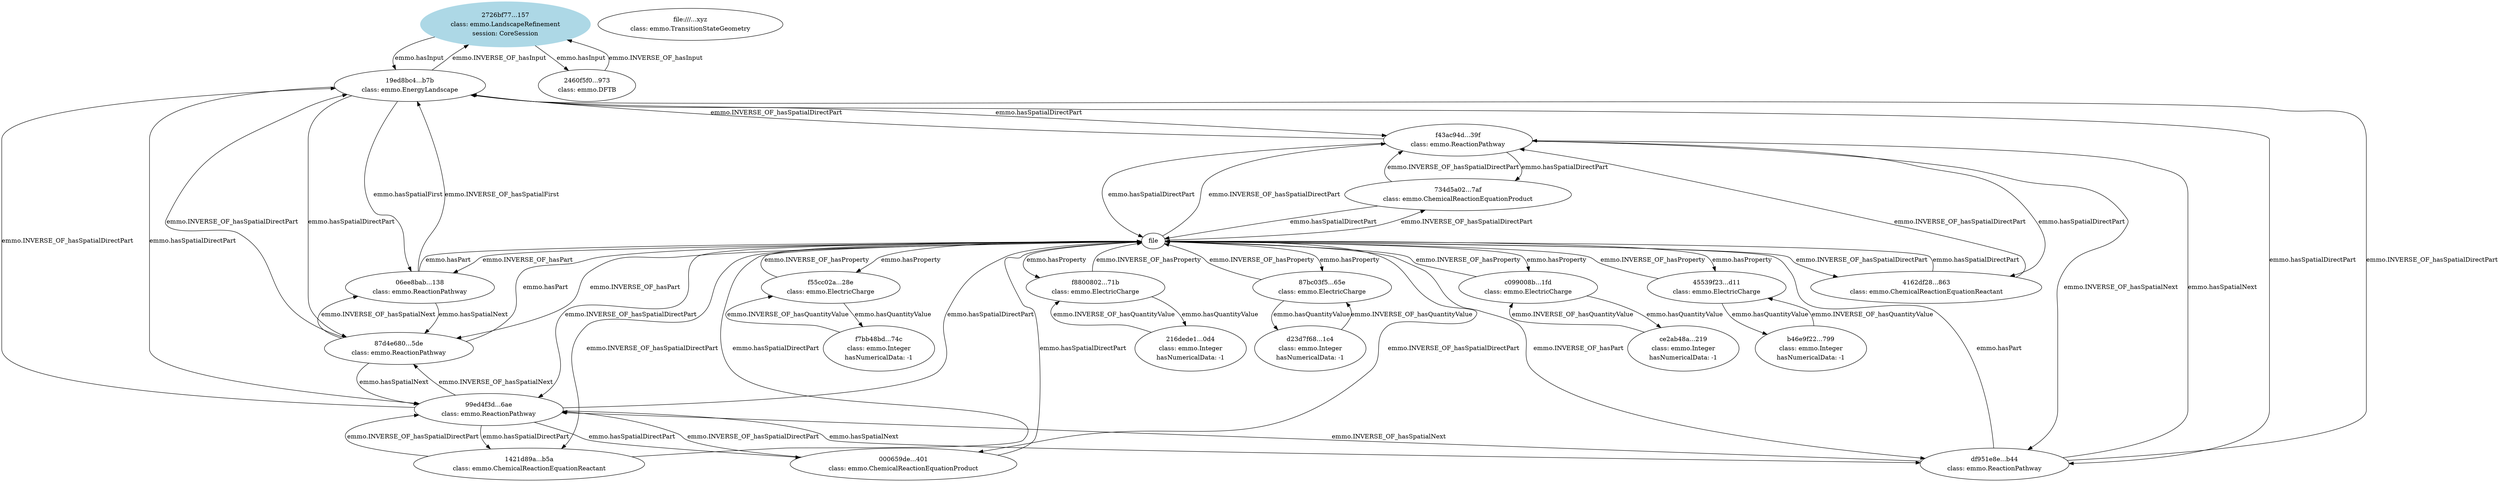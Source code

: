 digraph "2726bf77-b984-4266-a030-e5ceda975157" {
	"2726bf77...157" [label=<<TABLE BORDER='0' CELLBORDER='0'><TR><TD>2726bf77...157</TD></TR><TR ALIGN='left'><TD>class: emmo.LandscapeRefinement</TD></TR><TR ALIGN='left'><TD>session: CoreSession</TD></TR></TABLE>> color=lightblue style=filled]
	"2726bf77...157" -> "19ed8bc4...b7b" [label="emmo.hasInput"]
	"19ed8bc4...b7b" [label=<<TABLE BORDER='0' CELLBORDER='0'><TR><TD>19ed8bc4...b7b</TD></TR><TR ALIGN='left'><TD>class: emmo.EnergyLandscape</TD></TR></TABLE>>]
	"19ed8bc4...b7b" -> "06ee8bab...138" [label="emmo.hasSpatialFirst"]
	"06ee8bab...138" [label=<<TABLE BORDER='0' CELLBORDER='0'><TR><TD>06ee8bab...138</TD></TR><TR ALIGN='left'><TD>class: emmo.ReactionPathway</TD></TR></TABLE>>]
	"06ee8bab...138" -> "87d4e680...5de" [label="emmo.hasSpatialNext"]
	"87d4e680...5de" [label=<<TABLE BORDER='0' CELLBORDER='0'><TR><TD>87d4e680...5de</TD></TR><TR ALIGN='left'><TD>class: emmo.ReactionPathway</TD></TR></TABLE>>]
	"87d4e680...5de" -> "06ee8bab...138" [label="emmo.INVERSE_OF_hasSpatialNext"]
	"87d4e680...5de" -> "19ed8bc4...b7b" [label="emmo.INVERSE_OF_hasSpatialDirectPart"]
	"87d4e680...5de" -> "99ed4f3d...6ae" [label="emmo.hasSpatialNext"]
	"99ed4f3d...6ae" [label=<<TABLE BORDER='0' CELLBORDER='0'><TR><TD>99ed4f3d...6ae</TD></TR><TR ALIGN='left'><TD>class: emmo.ReactionPathway</TD></TR></TABLE>>]
	"99ed4f3d...6ae" -> "87d4e680...5de" [label="emmo.INVERSE_OF_hasSpatialNext"]
	"99ed4f3d...6ae" -> "19ed8bc4...b7b" [label="emmo.INVERSE_OF_hasSpatialDirectPart"]
	"99ed4f3d...6ae" -> "df951e8e...b44" [label="emmo.hasSpatialNext"]
	"df951e8e...b44" [label=<<TABLE BORDER='0' CELLBORDER='0'><TR><TD>df951e8e...b44</TD></TR><TR ALIGN='left'><TD>class: emmo.ReactionPathway</TD></TR></TABLE>>]
	"df951e8e...b44" -> "99ed4f3d...6ae" [label="emmo.INVERSE_OF_hasSpatialNext"]
	"df951e8e...b44" -> "19ed8bc4...b7b" [label="emmo.INVERSE_OF_hasSpatialDirectPart"]
	"df951e8e...b44" -> "f43ac94d...39f" [label="emmo.hasSpatialNext"]
	"f43ac94d...39f" [label=<<TABLE BORDER='0' CELLBORDER='0'><TR><TD>f43ac94d...39f</TD></TR><TR ALIGN='left'><TD>class: emmo.ReactionPathway</TD></TR></TABLE>>]
	"f43ac94d...39f" -> "df951e8e...b44" [label="emmo.INVERSE_OF_hasSpatialNext"]
	"f43ac94d...39f" -> "19ed8bc4...b7b" [label="emmo.INVERSE_OF_hasSpatialDirectPart"]
	"f43ac94d...39f" -> "4162df28...863" [label="emmo.hasSpatialDirectPart"]
	"4162df28...863" [label=<<TABLE BORDER='0' CELLBORDER='0'><TR><TD>4162df28...863</TD></TR><TR ALIGN='left'><TD>class: emmo.ChemicalReactionEquationReactant</TD></TR></TABLE>>]
	"4162df28...863" -> "f43ac94d...39f" [label="emmo.INVERSE_OF_hasSpatialDirectPart"]
	"4162df28...863" -> file:"///...xyz" [label="emmo.hasSpatialDirectPart"]
	"file:///...xyz" [label=<<TABLE BORDER='0' CELLBORDER='0'><TR><TD>file:///...xyz</TD></TR><TR ALIGN='left'><TD>class: emmo.MolecularGeometry</TD></TR></TABLE>>]
	file:"///...xyz" -> "c099008b...1fd" [label="emmo.hasProperty"]
	"c099008b...1fd" [label=<<TABLE BORDER='0' CELLBORDER='0'><TR><TD>c099008b...1fd</TD></TR><TR ALIGN='left'><TD>class: emmo.ElectricCharge</TD></TR></TABLE>>]
	"c099008b...1fd" -> file:"///...xyz" [label="emmo.INVERSE_OF_hasProperty"]
	"c099008b...1fd" -> "ce2ab48a...219" [label="emmo.hasQuantityValue"]
	"ce2ab48a...219" [label=<<TABLE BORDER='0' CELLBORDER='0'><TR><TD>ce2ab48a...219</TD></TR><TR ALIGN='left'><TD>class: emmo.Integer</TD></TR><TR ALIGN='left'><TD>hasNumericalData: -1</TD></TR></TABLE>>]
	"ce2ab48a...219" -> "c099008b...1fd" [label="emmo.INVERSE_OF_hasQuantityValue"]
	file:"///...xyz" -> "f55cc02a...28e" [label="emmo.hasProperty"]
	"f55cc02a...28e" [label=<<TABLE BORDER='0' CELLBORDER='0'><TR><TD>f55cc02a...28e</TD></TR><TR ALIGN='left'><TD>class: emmo.ElectricCharge</TD></TR></TABLE>>]
	"f55cc02a...28e" -> file:"///...xyz" [label="emmo.INVERSE_OF_hasProperty"]
	"f55cc02a...28e" -> "f7bb48bd...74c" [label="emmo.hasQuantityValue"]
	"f7bb48bd...74c" [label=<<TABLE BORDER='0' CELLBORDER='0'><TR><TD>f7bb48bd...74c</TD></TR><TR ALIGN='left'><TD>class: emmo.Integer</TD></TR><TR ALIGN='left'><TD>hasNumericalData: -1</TD></TR></TABLE>>]
	"f7bb48bd...74c" -> "f55cc02a...28e" [label="emmo.INVERSE_OF_hasQuantityValue"]
	file:"///...xyz" -> "000659de...401" [label="emmo.INVERSE_OF_hasSpatialDirectPart"]
	"000659de...401" [label=<<TABLE BORDER='0' CELLBORDER='0'><TR><TD>000659de...401</TD></TR><TR ALIGN='left'><TD>class: emmo.ChemicalReactionEquationProduct</TD></TR></TABLE>>]
	"000659de...401" -> "99ed4f3d...6ae" [label="emmo.INVERSE_OF_hasSpatialDirectPart"]
	"000659de...401" -> file:"///...xyz" [label="emmo.hasSpatialDirectPart"]
	file:"///...xyz" -> "4162df28...863" [label="emmo.INVERSE_OF_hasSpatialDirectPart"]
	file:"///...xyz" -> "734d5a02...7af" [label="emmo.INVERSE_OF_hasSpatialDirectPart"]
	"734d5a02...7af" [label=<<TABLE BORDER='0' CELLBORDER='0'><TR><TD>734d5a02...7af</TD></TR><TR ALIGN='left'><TD>class: emmo.ChemicalReactionEquationProduct</TD></TR></TABLE>>]
	"734d5a02...7af" -> "f43ac94d...39f" [label="emmo.INVERSE_OF_hasSpatialDirectPart"]
	"734d5a02...7af" -> file:"///...xyz" [label="emmo.hasSpatialDirectPart"]
	file:"///...xyz" -> "87d4e680...5de" [label="emmo.INVERSE_OF_hasPart"]
	file:"///...xyz" -> "df951e8e...b44" [label="emmo.INVERSE_OF_hasPart"]
	"f43ac94d...39f" -> "734d5a02...7af" [label="emmo.hasSpatialDirectPart"]
	"f43ac94d...39f" -> file:"///...xyz" [label="emmo.hasSpatialDirectPart"]
	"file:///...xyz" [label=<<TABLE BORDER='0' CELLBORDER='0'><TR><TD>file:///...xyz</TD></TR><TR ALIGN='left'><TD>class: emmo.TransitionStateGeometry</TD></TR></TABLE>>]
	file:"///...xyz" -> "f8800802...71b" [label="emmo.hasProperty"]
	"f8800802...71b" [label=<<TABLE BORDER='0' CELLBORDER='0'><TR><TD>f8800802...71b</TD></TR><TR ALIGN='left'><TD>class: emmo.ElectricCharge</TD></TR></TABLE>>]
	"f8800802...71b" -> file:"///...xyz" [label="emmo.INVERSE_OF_hasProperty"]
	"f8800802...71b" -> "216dede1...0d4" [label="emmo.hasQuantityValue"]
	"216dede1...0d4" [label=<<TABLE BORDER='0' CELLBORDER='0'><TR><TD>216dede1...0d4</TD></TR><TR ALIGN='left'><TD>class: emmo.Integer</TD></TR><TR ALIGN='left'><TD>hasNumericalData: -1</TD></TR></TABLE>>]
	"216dede1...0d4" -> "f8800802...71b" [label="emmo.INVERSE_OF_hasQuantityValue"]
	file:"///...xyz" -> "f43ac94d...39f" [label="emmo.INVERSE_OF_hasSpatialDirectPart"]
	"df951e8e...b44" -> file:"///...xyz" [label="emmo.hasPart"]
	"99ed4f3d...6ae" -> "1421d89a...b5a" [label="emmo.hasSpatialDirectPart"]
	"1421d89a...b5a" [label=<<TABLE BORDER='0' CELLBORDER='0'><TR><TD>1421d89a...b5a</TD></TR><TR ALIGN='left'><TD>class: emmo.ChemicalReactionEquationReactant</TD></TR></TABLE>>]
	"1421d89a...b5a" -> "99ed4f3d...6ae" [label="emmo.INVERSE_OF_hasSpatialDirectPart"]
	"1421d89a...b5a" -> file:"///...xyz" [label="emmo.hasSpatialDirectPart"]
	"file:///...xyz" [label=<<TABLE BORDER='0' CELLBORDER='0'><TR><TD>file:///...xyz</TD></TR><TR ALIGN='left'><TD>class: emmo.MolecularGeometry</TD></TR></TABLE>>]
	file:"///...xyz" -> "45539f23...d11" [label="emmo.hasProperty"]
	"45539f23...d11" [label=<<TABLE BORDER='0' CELLBORDER='0'><TR><TD>45539f23...d11</TD></TR><TR ALIGN='left'><TD>class: emmo.ElectricCharge</TD></TR></TABLE>>]
	"45539f23...d11" -> file:"///...xyz" [label="emmo.INVERSE_OF_hasProperty"]
	"45539f23...d11" -> "b46e9f22...799" [label="emmo.hasQuantityValue"]
	"b46e9f22...799" [label=<<TABLE BORDER='0' CELLBORDER='0'><TR><TD>b46e9f22...799</TD></TR><TR ALIGN='left'><TD>class: emmo.Integer</TD></TR><TR ALIGN='left'><TD>hasNumericalData: -1</TD></TR></TABLE>>]
	"b46e9f22...799" -> "45539f23...d11" [label="emmo.INVERSE_OF_hasQuantityValue"]
	file:"///...xyz" -> "1421d89a...b5a" [label="emmo.INVERSE_OF_hasSpatialDirectPart"]
	file:"///...xyz" -> "06ee8bab...138" [label="emmo.INVERSE_OF_hasPart"]
	"99ed4f3d...6ae" -> "000659de...401" [label="emmo.hasSpatialDirectPart"]
	"99ed4f3d...6ae" -> file:"///...xyz" [label="emmo.hasSpatialDirectPart"]
	"file:///...xyz" [label=<<TABLE BORDER='0' CELLBORDER='0'><TR><TD>file:///...xyz</TD></TR><TR ALIGN='left'><TD>class: emmo.TransitionStateGeometry</TD></TR></TABLE>>]
	file:"///...xyz" -> "87bc03f5...65e" [label="emmo.hasProperty"]
	"87bc03f5...65e" [label=<<TABLE BORDER='0' CELLBORDER='0'><TR><TD>87bc03f5...65e</TD></TR><TR ALIGN='left'><TD>class: emmo.ElectricCharge</TD></TR></TABLE>>]
	"87bc03f5...65e" -> file:"///...xyz" [label="emmo.INVERSE_OF_hasProperty"]
	"87bc03f5...65e" -> "d23d7f68...1c4" [label="emmo.hasQuantityValue"]
	"d23d7f68...1c4" [label=<<TABLE BORDER='0' CELLBORDER='0'><TR><TD>d23d7f68...1c4</TD></TR><TR ALIGN='left'><TD>class: emmo.Integer</TD></TR><TR ALIGN='left'><TD>hasNumericalData: -1</TD></TR></TABLE>>]
	"d23d7f68...1c4" -> "87bc03f5...65e" [label="emmo.INVERSE_OF_hasQuantityValue"]
	file:"///...xyz" -> "99ed4f3d...6ae" [label="emmo.INVERSE_OF_hasSpatialDirectPart"]
	"87d4e680...5de" -> file:"///...xyz" [label="emmo.hasPart"]
	"06ee8bab...138" -> file:"///...xyz" [label="emmo.hasPart"]
	"06ee8bab...138" -> "19ed8bc4...b7b" [label="emmo.INVERSE_OF_hasSpatialFirst"]
	"19ed8bc4...b7b" -> "2726bf77...157" [label="emmo.INVERSE_OF_hasInput"]
	"19ed8bc4...b7b" -> "87d4e680...5de" [label="emmo.hasSpatialDirectPart"]
	"19ed8bc4...b7b" -> "99ed4f3d...6ae" [label="emmo.hasSpatialDirectPart"]
	"19ed8bc4...b7b" -> "df951e8e...b44" [label="emmo.hasSpatialDirectPart"]
	"19ed8bc4...b7b" -> "f43ac94d...39f" [label="emmo.hasSpatialDirectPart"]
	"2726bf77...157" -> "2460f5f0...973" [label="emmo.hasInput"]
	"2460f5f0...973" [label=<<TABLE BORDER='0' CELLBORDER='0'><TR><TD>2460f5f0...973</TD></TR><TR ALIGN='left'><TD>class: emmo.DFTB</TD></TR></TABLE>>]
	"2460f5f0...973" -> "2726bf77...157" [label="emmo.INVERSE_OF_hasInput"]
}

